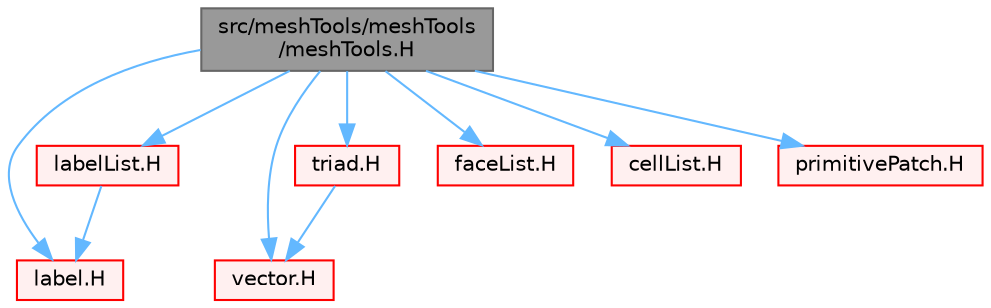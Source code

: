 digraph "src/meshTools/meshTools/meshTools.H"
{
 // LATEX_PDF_SIZE
  bgcolor="transparent";
  edge [fontname=Helvetica,fontsize=10,labelfontname=Helvetica,labelfontsize=10];
  node [fontname=Helvetica,fontsize=10,shape=box,height=0.2,width=0.4];
  Node1 [id="Node000001",label="src/meshTools/meshTools\l/meshTools.H",height=0.2,width=0.4,color="gray40", fillcolor="grey60", style="filled", fontcolor="black",tooltip=" "];
  Node1 -> Node2 [id="edge1_Node000001_Node000002",color="steelblue1",style="solid",tooltip=" "];
  Node2 [id="Node000002",label="label.H",height=0.2,width=0.4,color="red", fillcolor="#FFF0F0", style="filled",URL="$label_8H.html",tooltip=" "];
  Node1 -> Node25 [id="edge2_Node000001_Node000025",color="steelblue1",style="solid",tooltip=" "];
  Node25 [id="Node000025",label="vector.H",height=0.2,width=0.4,color="red", fillcolor="#FFF0F0", style="filled",URL="$vector_8H.html",tooltip=" "];
  Node1 -> Node79 [id="edge3_Node000001_Node000079",color="steelblue1",style="solid",tooltip=" "];
  Node79 [id="Node000079",label="triad.H",height=0.2,width=0.4,color="red", fillcolor="#FFF0F0", style="filled",URL="$triad_8H.html",tooltip=" "];
  Node79 -> Node25 [id="edge4_Node000079_Node000025",color="steelblue1",style="solid",tooltip=" "];
  Node1 -> Node96 [id="edge5_Node000001_Node000096",color="steelblue1",style="solid",tooltip=" "];
  Node96 [id="Node000096",label="labelList.H",height=0.2,width=0.4,color="red", fillcolor="#FFF0F0", style="filled",URL="$labelList_8H.html",tooltip=" "];
  Node96 -> Node2 [id="edge6_Node000096_Node000002",color="steelblue1",style="solid",tooltip=" "];
  Node1 -> Node125 [id="edge7_Node000001_Node000125",color="steelblue1",style="solid",tooltip=" "];
  Node125 [id="Node000125",label="faceList.H",height=0.2,width=0.4,color="red", fillcolor="#FFF0F0", style="filled",URL="$faceList_8H.html",tooltip=" "];
  Node1 -> Node213 [id="edge8_Node000001_Node000213",color="steelblue1",style="solid",tooltip=" "];
  Node213 [id="Node000213",label="cellList.H",height=0.2,width=0.4,color="red", fillcolor="#FFF0F0", style="filled",URL="$cellList_8H.html",tooltip=" "];
  Node1 -> Node218 [id="edge9_Node000001_Node000218",color="steelblue1",style="solid",tooltip=" "];
  Node218 [id="Node000218",label="primitivePatch.H",height=0.2,width=0.4,color="red", fillcolor="#FFF0F0", style="filled",URL="$primitivePatch_8H.html",tooltip=" "];
}
